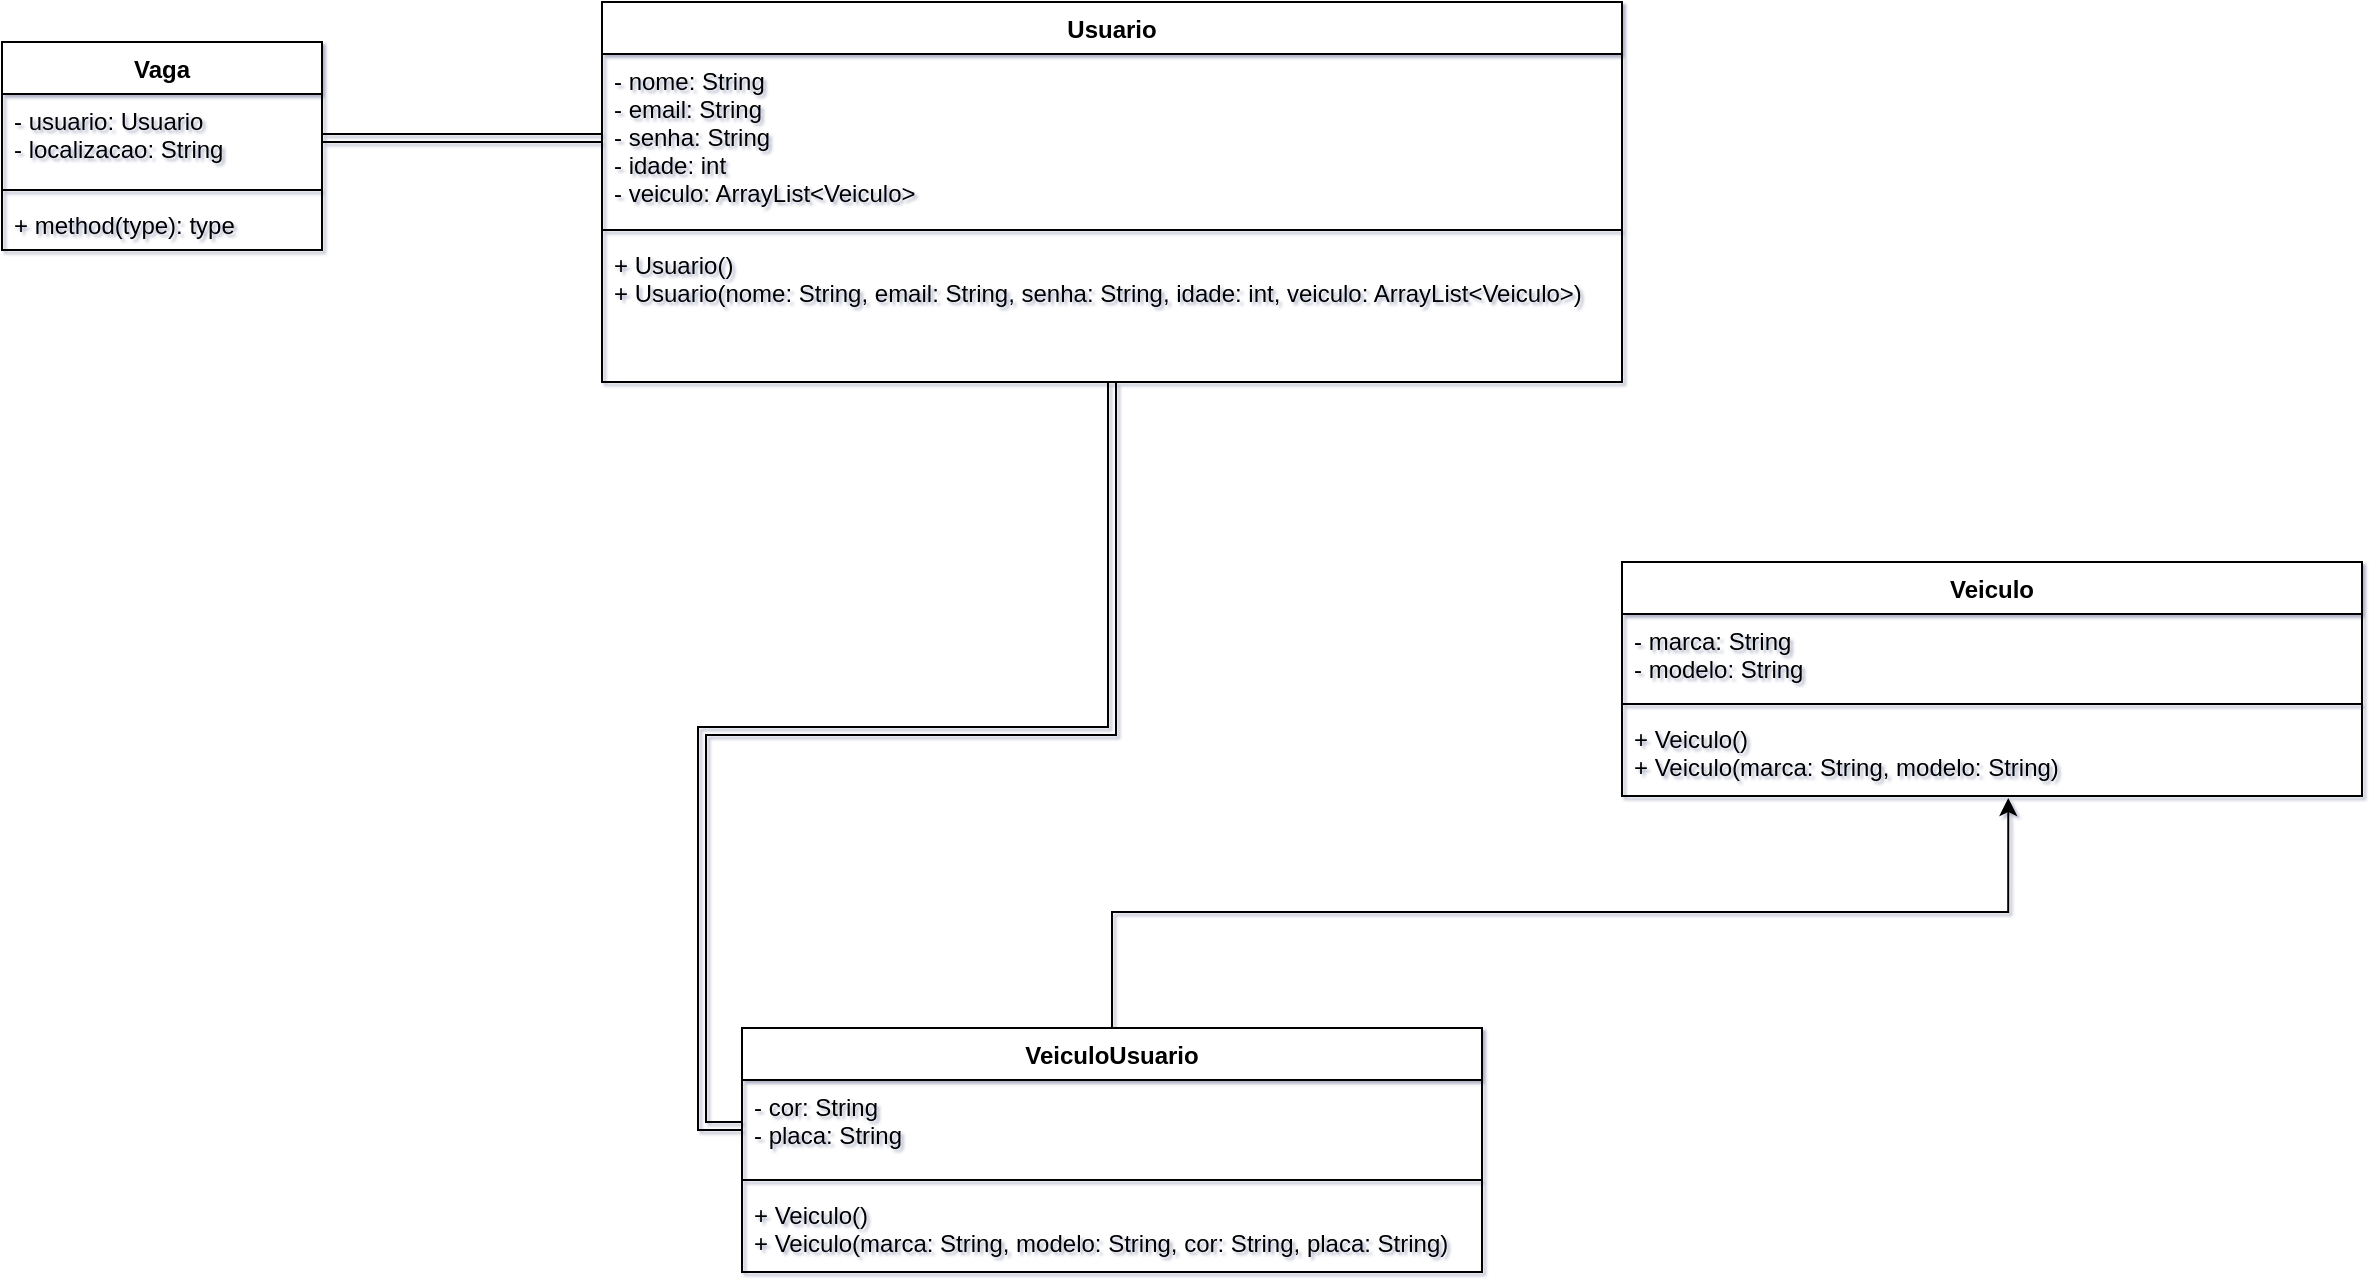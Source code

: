<mxfile version="20.2.8" type="github">
  <diagram id="C5RBs43oDa-KdzZeNtuy" name="Page-1">
    <mxGraphModel dx="2222" dy="786" grid="0" gridSize="10" guides="1" tooltips="1" connect="1" arrows="1" fold="1" page="0" pageScale="1" pageWidth="827" pageHeight="1169" background="none" math="0" shadow="1">
      <root>
        <mxCell id="WIyWlLk6GJQsqaUBKTNV-0" />
        <mxCell id="WIyWlLk6GJQsqaUBKTNV-1" parent="WIyWlLk6GJQsqaUBKTNV-0" />
        <mxCell id="2cqZckqWM9fmUrcJ0AvB-0" value="Usuario" style="swimlane;fontStyle=1;align=center;verticalAlign=top;childLayout=stackLayout;horizontal=1;startSize=26;horizontalStack=0;resizeParent=1;resizeParentMax=0;resizeLast=0;collapsible=1;marginBottom=0;" vertex="1" parent="WIyWlLk6GJQsqaUBKTNV-1">
          <mxGeometry x="-180" y="110" width="510" height="190" as="geometry">
            <mxRectangle x="440" y="120" width="90" height="30" as="alternateBounds" />
          </mxGeometry>
        </mxCell>
        <mxCell id="2cqZckqWM9fmUrcJ0AvB-1" value="- nome: String&#xa;- email: String&#xa;- senha: String&#xa;- idade: int&#xa;- veiculo: ArrayList&lt;Veiculo&gt;" style="text;strokeColor=none;fillColor=none;align=left;verticalAlign=top;spacingLeft=4;spacingRight=4;overflow=hidden;rotatable=0;points=[[0,0.5],[1,0.5]];portConstraint=eastwest;" vertex="1" parent="2cqZckqWM9fmUrcJ0AvB-0">
          <mxGeometry y="26" width="510" height="84" as="geometry" />
        </mxCell>
        <mxCell id="2cqZckqWM9fmUrcJ0AvB-2" value="" style="line;strokeWidth=1;fillColor=none;align=left;verticalAlign=middle;spacingTop=-1;spacingLeft=3;spacingRight=3;rotatable=0;labelPosition=right;points=[];portConstraint=eastwest;strokeColor=inherit;" vertex="1" parent="2cqZckqWM9fmUrcJ0AvB-0">
          <mxGeometry y="110" width="510" height="8" as="geometry" />
        </mxCell>
        <mxCell id="2cqZckqWM9fmUrcJ0AvB-3" value="+ Usuario()&#xa;+ Usuario(nome: String, email: String, senha: String, idade: int, veiculo: ArrayList&lt;Veiculo&gt;)&#xa;" style="text;strokeColor=none;fillColor=none;align=left;verticalAlign=top;spacingLeft=4;spacingRight=4;overflow=hidden;rotatable=0;points=[[0,0.5],[1,0.5]];portConstraint=eastwest;" vertex="1" parent="2cqZckqWM9fmUrcJ0AvB-0">
          <mxGeometry y="118" width="510" height="72" as="geometry" />
        </mxCell>
        <mxCell id="2cqZckqWM9fmUrcJ0AvB-4" value="Vaga" style="swimlane;fontStyle=1;align=center;verticalAlign=top;childLayout=stackLayout;horizontal=1;startSize=26;horizontalStack=0;resizeParent=1;resizeParentMax=0;resizeLast=0;collapsible=1;marginBottom=0;" vertex="1" parent="WIyWlLk6GJQsqaUBKTNV-1">
          <mxGeometry x="-480" y="130" width="160" height="104" as="geometry" />
        </mxCell>
        <mxCell id="2cqZckqWM9fmUrcJ0AvB-5" value="- usuario: Usuario&#xa;- localizacao: String" style="text;strokeColor=none;fillColor=none;align=left;verticalAlign=top;spacingLeft=4;spacingRight=4;overflow=hidden;rotatable=0;points=[[0,0.5],[1,0.5]];portConstraint=eastwest;" vertex="1" parent="2cqZckqWM9fmUrcJ0AvB-4">
          <mxGeometry y="26" width="160" height="44" as="geometry" />
        </mxCell>
        <mxCell id="2cqZckqWM9fmUrcJ0AvB-6" value="" style="line;strokeWidth=1;fillColor=none;align=left;verticalAlign=middle;spacingTop=-1;spacingLeft=3;spacingRight=3;rotatable=0;labelPosition=right;points=[];portConstraint=eastwest;strokeColor=inherit;" vertex="1" parent="2cqZckqWM9fmUrcJ0AvB-4">
          <mxGeometry y="70" width="160" height="8" as="geometry" />
        </mxCell>
        <mxCell id="2cqZckqWM9fmUrcJ0AvB-7" value="+ method(type): type" style="text;strokeColor=none;fillColor=none;align=left;verticalAlign=top;spacingLeft=4;spacingRight=4;overflow=hidden;rotatable=0;points=[[0,0.5],[1,0.5]];portConstraint=eastwest;" vertex="1" parent="2cqZckqWM9fmUrcJ0AvB-4">
          <mxGeometry y="78" width="160" height="26" as="geometry" />
        </mxCell>
        <mxCell id="2cqZckqWM9fmUrcJ0AvB-27" style="edgeStyle=orthogonalEdgeStyle;rounded=0;orthogonalLoop=1;jettySize=auto;html=1;entryX=0.522;entryY=1.024;entryDx=0;entryDy=0;entryPerimeter=0;" edge="1" parent="WIyWlLk6GJQsqaUBKTNV-1" source="2cqZckqWM9fmUrcJ0AvB-12" target="2cqZckqWM9fmUrcJ0AvB-26">
          <mxGeometry relative="1" as="geometry" />
        </mxCell>
        <mxCell id="2cqZckqWM9fmUrcJ0AvB-12" value="VeiculoUsuario" style="swimlane;fontStyle=1;align=center;verticalAlign=top;childLayout=stackLayout;horizontal=1;startSize=26;horizontalStack=0;resizeParent=1;resizeParentMax=0;resizeLast=0;collapsible=1;marginBottom=0;" vertex="1" parent="WIyWlLk6GJQsqaUBKTNV-1">
          <mxGeometry x="-110" y="623" width="370" height="122" as="geometry" />
        </mxCell>
        <mxCell id="2cqZckqWM9fmUrcJ0AvB-13" value="- cor: String&#xa;- placa: String" style="text;strokeColor=none;fillColor=none;align=left;verticalAlign=top;spacingLeft=4;spacingRight=4;overflow=hidden;rotatable=0;points=[[0,0.5],[1,0.5]];portConstraint=eastwest;" vertex="1" parent="2cqZckqWM9fmUrcJ0AvB-12">
          <mxGeometry y="26" width="370" height="46" as="geometry" />
        </mxCell>
        <mxCell id="2cqZckqWM9fmUrcJ0AvB-14" value="" style="line;strokeWidth=1;fillColor=none;align=left;verticalAlign=middle;spacingTop=-1;spacingLeft=3;spacingRight=3;rotatable=0;labelPosition=right;points=[];portConstraint=eastwest;strokeColor=inherit;" vertex="1" parent="2cqZckqWM9fmUrcJ0AvB-12">
          <mxGeometry y="72" width="370" height="8" as="geometry" />
        </mxCell>
        <mxCell id="2cqZckqWM9fmUrcJ0AvB-15" value="+ Veiculo()&#xa;+ Veiculo(marca: String, modelo: String, cor: String, placa: String)" style="text;strokeColor=none;fillColor=none;align=left;verticalAlign=top;spacingLeft=4;spacingRight=4;overflow=hidden;rotatable=0;points=[[0,0.5],[1,0.5]];portConstraint=eastwest;" vertex="1" parent="2cqZckqWM9fmUrcJ0AvB-12">
          <mxGeometry y="80" width="370" height="42" as="geometry" />
        </mxCell>
        <mxCell id="2cqZckqWM9fmUrcJ0AvB-20" style="edgeStyle=orthogonalEdgeStyle;shape=link;rounded=0;orthogonalLoop=1;jettySize=auto;html=1;" edge="1" parent="WIyWlLk6GJQsqaUBKTNV-1" source="2cqZckqWM9fmUrcJ0AvB-5" target="2cqZckqWM9fmUrcJ0AvB-1">
          <mxGeometry relative="1" as="geometry" />
        </mxCell>
        <mxCell id="2cqZckqWM9fmUrcJ0AvB-23" value="Veiculo" style="swimlane;fontStyle=1;align=center;verticalAlign=top;childLayout=stackLayout;horizontal=1;startSize=26;horizontalStack=0;resizeParent=1;resizeParentMax=0;resizeLast=0;collapsible=1;marginBottom=0;" vertex="1" parent="WIyWlLk6GJQsqaUBKTNV-1">
          <mxGeometry x="330" y="390" width="370" height="117" as="geometry" />
        </mxCell>
        <mxCell id="2cqZckqWM9fmUrcJ0AvB-24" value="- marca: String&#xa;- modelo: String" style="text;strokeColor=none;fillColor=none;align=left;verticalAlign=top;spacingLeft=4;spacingRight=4;overflow=hidden;rotatable=0;points=[[0,0.5],[1,0.5]];portConstraint=eastwest;" vertex="1" parent="2cqZckqWM9fmUrcJ0AvB-23">
          <mxGeometry y="26" width="370" height="41" as="geometry" />
        </mxCell>
        <mxCell id="2cqZckqWM9fmUrcJ0AvB-25" value="" style="line;strokeWidth=1;fillColor=none;align=left;verticalAlign=middle;spacingTop=-1;spacingLeft=3;spacingRight=3;rotatable=0;labelPosition=right;points=[];portConstraint=eastwest;strokeColor=inherit;" vertex="1" parent="2cqZckqWM9fmUrcJ0AvB-23">
          <mxGeometry y="67" width="370" height="8" as="geometry" />
        </mxCell>
        <mxCell id="2cqZckqWM9fmUrcJ0AvB-26" value="+ Veiculo()&#xa;+ Veiculo(marca: String, modelo: String)" style="text;strokeColor=none;fillColor=none;align=left;verticalAlign=top;spacingLeft=4;spacingRight=4;overflow=hidden;rotatable=0;points=[[0,0.5],[1,0.5]];portConstraint=eastwest;" vertex="1" parent="2cqZckqWM9fmUrcJ0AvB-23">
          <mxGeometry y="75" width="370" height="42" as="geometry" />
        </mxCell>
        <mxCell id="2cqZckqWM9fmUrcJ0AvB-29" style="edgeStyle=orthogonalEdgeStyle;shape=link;rounded=0;orthogonalLoop=1;jettySize=auto;html=1;" edge="1" parent="WIyWlLk6GJQsqaUBKTNV-1" source="2cqZckqWM9fmUrcJ0AvB-13" target="2cqZckqWM9fmUrcJ0AvB-0">
          <mxGeometry relative="1" as="geometry" />
        </mxCell>
      </root>
    </mxGraphModel>
  </diagram>
</mxfile>
